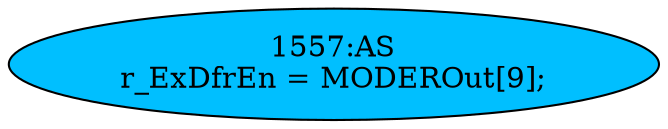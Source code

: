 strict digraph "" {
	node [label="\N"];
	"1557:AS"	 [ast="<pyverilog.vparser.ast.Assign object at 0x7fbdee048750>",
		def_var="['r_ExDfrEn']",
		fillcolor=deepskyblue,
		label="1557:AS
r_ExDfrEn = MODEROut[9];",
		statements="[]",
		style=filled,
		typ=Assign,
		use_var="['MODEROut']"];
}

